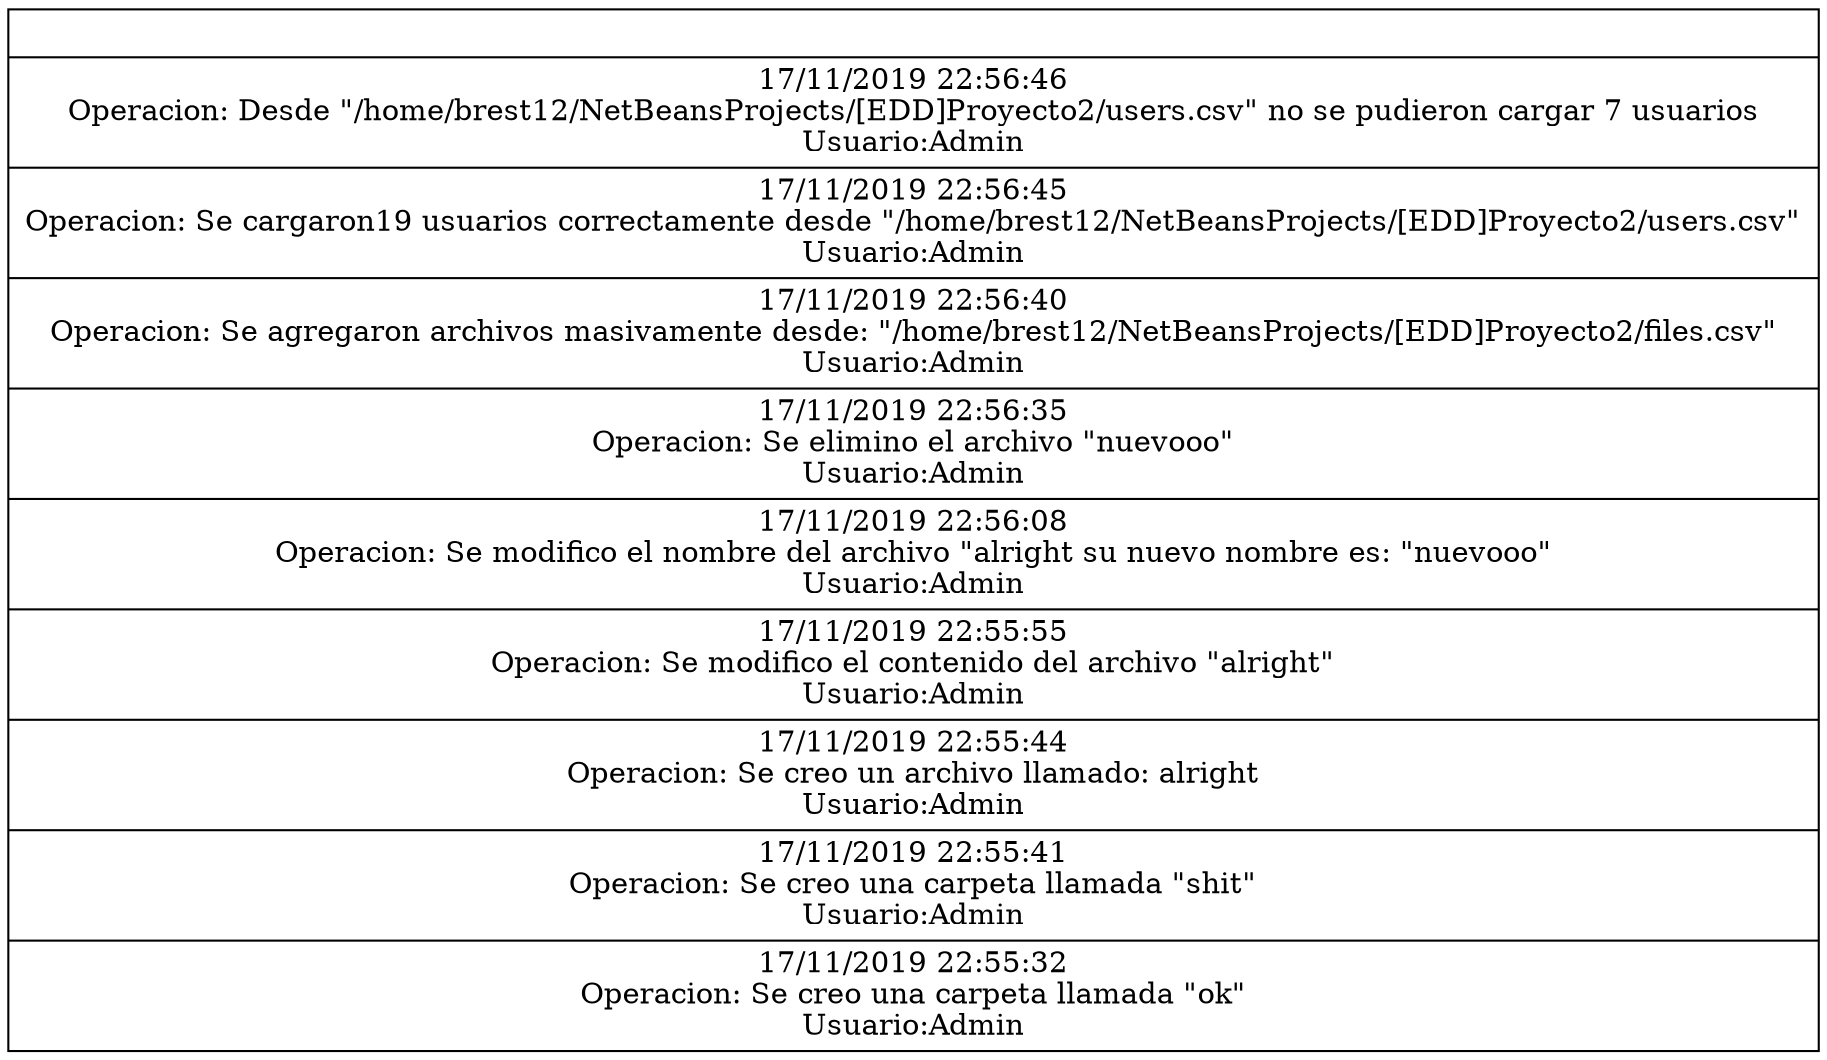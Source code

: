 digraph stack{
    node [shape=record];
    pila[label="{|17/11/2019 22:56:46\nOperacion: Desde \"/home/brest12/NetBeansProjects/[EDD]Proyecto2/users.csv\" no se pudieron cargar 7 usuarios\nUsuario:Admin|17/11/2019 22:56:45\nOperacion: Se cargaron19 usuarios correctamente desde \"/home/brest12/NetBeansProjects/[EDD]Proyecto2/users.csv\"\nUsuario:Admin|17/11/2019 22:56:40\nOperacion: Se agregaron archivos masivamente desde: \"/home/brest12/NetBeansProjects/[EDD]Proyecto2/files.csv\"\nUsuario:Admin|17/11/2019 22:56:35\nOperacion: Se elimino el archivo \"nuevooo\"\nUsuario:Admin|17/11/2019 22:56:08\nOperacion: Se modifico el nombre del archivo \"alright su nuevo nombre es: \"nuevooo\"\nUsuario:Admin|17/11/2019 22:55:55\nOperacion: Se modifico el contenido del archivo \"alright\"\nUsuario:Admin|17/11/2019 22:55:44\nOperacion: Se creo un archivo llamado: alright\nUsuario:Admin|17/11/2019 22:55:41\nOperacion: Se creo una carpeta llamada \"shit\"\nUsuario:Admin|17/11/2019 22:55:32\nOperacion: Se creo una carpeta llamada \"ok\"\nUsuario:Admin}"];
}
